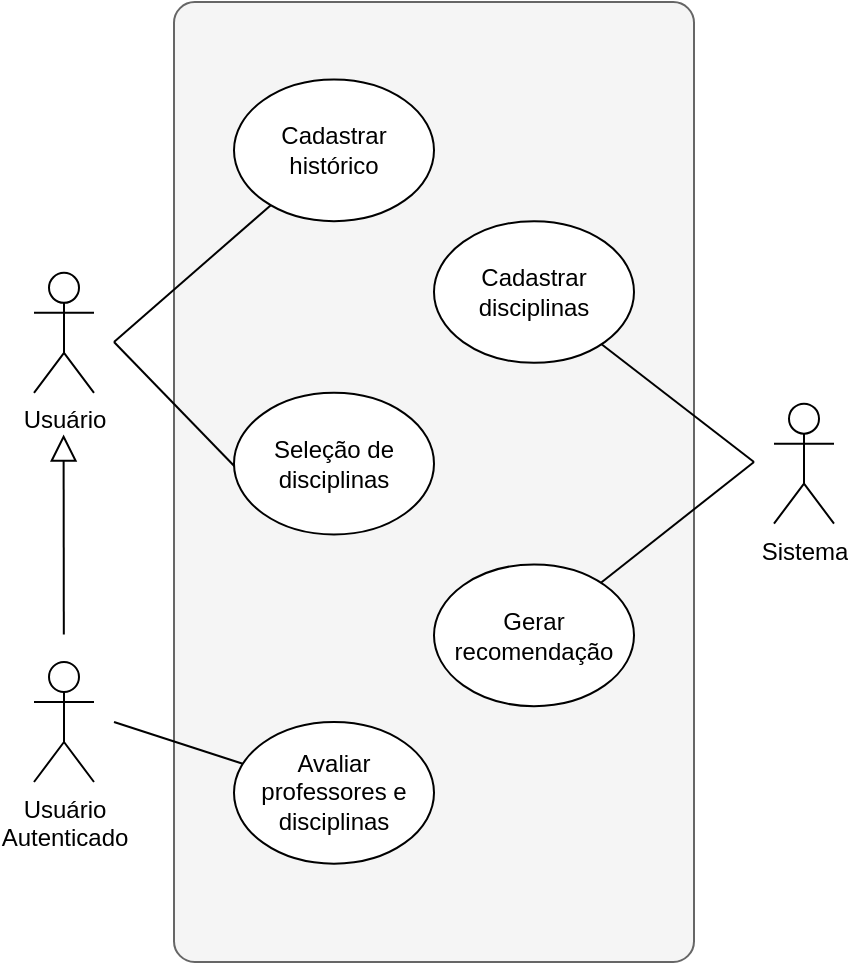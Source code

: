 <mxfile version="22.1.3" type="device">
  <diagram name="Página-1" id="UVwj9clic4Eh-iyagWIN">
    <mxGraphModel dx="1687" dy="878" grid="1" gridSize="10" guides="1" tooltips="1" connect="1" arrows="1" fold="1" page="1" pageScale="1" pageWidth="827" pageHeight="1169" math="0" shadow="0">
      <root>
        <mxCell id="0" />
        <mxCell id="1" parent="0" />
        <mxCell id="LlE1iLzROr7FtnHzThpW-14" value="" style="rounded=1;whiteSpace=wrap;html=1;arcSize=4;fillColor=#f5f5f5;fontColor=#333333;strokeColor=#666666;" parent="1" vertex="1">
          <mxGeometry x="270" y="80" width="260" height="480" as="geometry" />
        </mxCell>
        <mxCell id="LlE1iLzROr7FtnHzThpW-19" style="rounded=0;orthogonalLoop=1;jettySize=auto;html=1;endArrow=none;endFill=0;" parent="1" target="qX56F7LubsZiuuSgFNbx-8" edge="1">
          <mxGeometry relative="1" as="geometry">
            <mxPoint x="240" y="250" as="sourcePoint" />
          </mxGeometry>
        </mxCell>
        <mxCell id="LlE1iLzROr7FtnHzThpW-20" style="rounded=0;orthogonalLoop=1;jettySize=auto;html=1;entryX=0.024;entryY=0.55;entryDx=0;entryDy=0;entryPerimeter=0;endArrow=none;endFill=0;" parent="1" target="LlE1iLzROr7FtnHzThpW-4" edge="1">
          <mxGeometry relative="1" as="geometry">
            <mxPoint x="240" y="250" as="sourcePoint" />
          </mxGeometry>
        </mxCell>
        <mxCell id="qX56F7LubsZiuuSgFNbx-1" value="Usuário" style="shape=umlActor;verticalLabelPosition=bottom;verticalAlign=top;html=1;outlineConnect=0;" parent="1" vertex="1">
          <mxGeometry x="200" y="215.41" width="30" height="60" as="geometry" />
        </mxCell>
        <mxCell id="qX56F7LubsZiuuSgFNbx-5" value="" style="endArrow=block;html=1;rounded=0;endFill=0;endSize=11;" parent="1" edge="1">
          <mxGeometry width="50" height="50" relative="1" as="geometry">
            <mxPoint x="214.91" y="396.24" as="sourcePoint" />
            <mxPoint x="214.8" y="296.24" as="targetPoint" />
          </mxGeometry>
        </mxCell>
        <mxCell id="qX56F7LubsZiuuSgFNbx-8" value="&lt;div&gt;Cadastrar histórico&lt;/div&gt;" style="ellipse;whiteSpace=wrap;html=1;" parent="1" vertex="1">
          <mxGeometry x="300" y="118.75" width="100" height="70.83" as="geometry" />
        </mxCell>
        <mxCell id="LlE1iLzROr7FtnHzThpW-2" value="&lt;div&gt;Cadastrar disciplinas&lt;/div&gt;" style="ellipse;whiteSpace=wrap;html=1;" parent="1" vertex="1">
          <mxGeometry x="400" y="189.58" width="100" height="70.83" as="geometry" />
        </mxCell>
        <mxCell id="LlE1iLzROr7FtnHzThpW-3" value="&lt;div&gt;Gerar recomendação&lt;br&gt;&lt;/div&gt;" style="ellipse;whiteSpace=wrap;html=1;" parent="1" vertex="1">
          <mxGeometry x="400" y="361.24" width="100" height="70.83" as="geometry" />
        </mxCell>
        <mxCell id="LlE1iLzROr7FtnHzThpW-4" value="&lt;div&gt;Seleção de disciplinas&lt;br&gt;&lt;/div&gt;" style="ellipse;whiteSpace=wrap;html=1;" parent="1" vertex="1">
          <mxGeometry x="300" y="275.41" width="100" height="70.83" as="geometry" />
        </mxCell>
        <mxCell id="LlE1iLzROr7FtnHzThpW-5" value="&lt;div&gt;Avaliar professores e disciplinas&lt;br&gt;&lt;/div&gt;" style="ellipse;whiteSpace=wrap;html=1;" parent="1" vertex="1">
          <mxGeometry x="300" y="440" width="100" height="70.83" as="geometry" />
        </mxCell>
        <mxCell id="LlE1iLzROr7FtnHzThpW-22" style="rounded=0;orthogonalLoop=1;jettySize=auto;html=1;endArrow=none;endFill=0;startSize=6;" parent="1" target="LlE1iLzROr7FtnHzThpW-2" edge="1">
          <mxGeometry relative="1" as="geometry">
            <mxPoint x="560" y="310" as="sourcePoint" />
          </mxGeometry>
        </mxCell>
        <mxCell id="LlE1iLzROr7FtnHzThpW-23" style="rounded=0;orthogonalLoop=1;jettySize=auto;html=1;endArrow=none;endFill=0;" parent="1" target="LlE1iLzROr7FtnHzThpW-3" edge="1">
          <mxGeometry relative="1" as="geometry">
            <mxPoint x="560" y="310" as="sourcePoint" />
          </mxGeometry>
        </mxCell>
        <mxCell id="LlE1iLzROr7FtnHzThpW-6" value="Sistema" style="shape=umlActor;verticalLabelPosition=bottom;verticalAlign=top;html=1;outlineConnect=0;" parent="1" vertex="1">
          <mxGeometry x="570" y="280.82" width="30" height="60" as="geometry" />
        </mxCell>
        <mxCell id="LlE1iLzROr7FtnHzThpW-25" style="rounded=0;orthogonalLoop=1;jettySize=auto;html=1;endArrow=none;endFill=0;" parent="1" target="LlE1iLzROr7FtnHzThpW-5" edge="1">
          <mxGeometry relative="1" as="geometry">
            <mxPoint x="240" y="440" as="sourcePoint" />
          </mxGeometry>
        </mxCell>
        <mxCell id="LlE1iLzROr7FtnHzThpW-15" value="&lt;div&gt;Usuário&lt;/div&gt;&lt;div&gt;Autenticado&lt;br&gt;&lt;/div&gt;" style="shape=umlActor;verticalLabelPosition=bottom;verticalAlign=top;html=1;outlineConnect=0;" parent="1" vertex="1">
          <mxGeometry x="200" y="410" width="30" height="60" as="geometry" />
        </mxCell>
      </root>
    </mxGraphModel>
  </diagram>
</mxfile>
